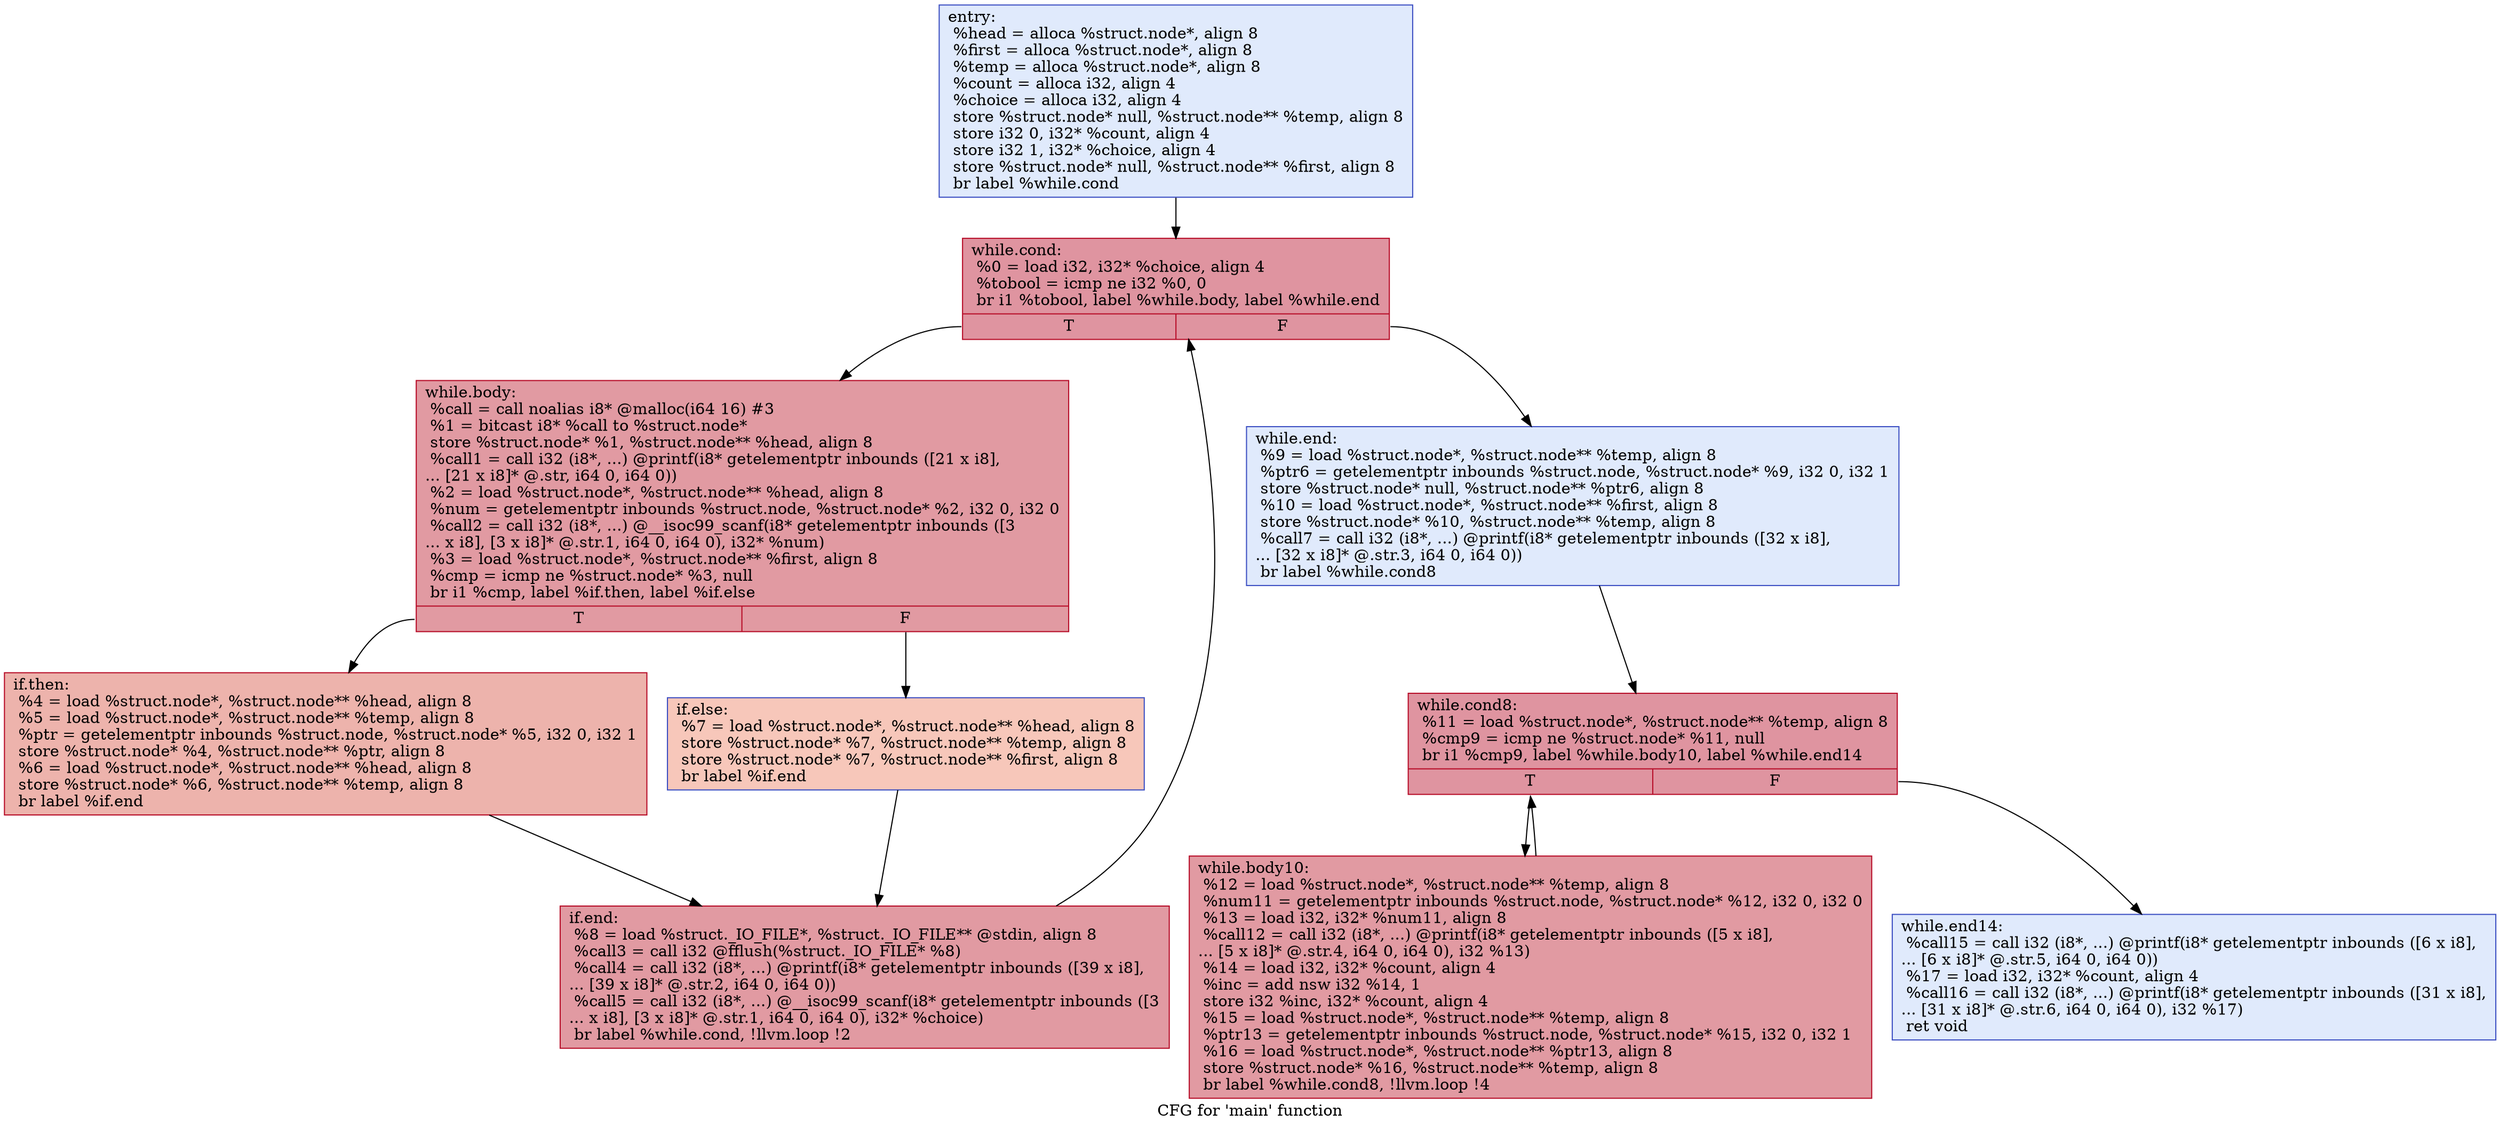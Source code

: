 digraph "CFG for 'main' function" {
	label="CFG for 'main' function";

	Node0x564ba9d05bf0 [shape=record,color="#3d50c3ff", style=filled, fillcolor="#b9d0f970",label="{entry:\l  %head = alloca %struct.node*, align 8\l  %first = alloca %struct.node*, align 8\l  %temp = alloca %struct.node*, align 8\l  %count = alloca i32, align 4\l  %choice = alloca i32, align 4\l  store %struct.node* null, %struct.node** %temp, align 8\l  store i32 0, i32* %count, align 4\l  store i32 1, i32* %choice, align 4\l  store %struct.node* null, %struct.node** %first, align 8\l  br label %while.cond\l}"];
	Node0x564ba9d05bf0 -> Node0x564ba9d06d30;
	Node0x564ba9d06d30 [shape=record,color="#b70d28ff", style=filled, fillcolor="#b70d2870",label="{while.cond:                                       \l  %0 = load i32, i32* %choice, align 4\l  %tobool = icmp ne i32 %0, 0\l  br i1 %tobool, label %while.body, label %while.end\l|{<s0>T|<s1>F}}"];
	Node0x564ba9d06d30:s0 -> Node0x564ba9d06f60;
	Node0x564ba9d06d30:s1 -> Node0x564ba9d06fe0;
	Node0x564ba9d06f60 [shape=record,color="#b70d28ff", style=filled, fillcolor="#bb1b2c70",label="{while.body:                                       \l  %call = call noalias i8* @malloc(i64 16) #3\l  %1 = bitcast i8* %call to %struct.node*\l  store %struct.node* %1, %struct.node** %head, align 8\l  %call1 = call i32 (i8*, ...) @printf(i8* getelementptr inbounds ([21 x i8],\l... [21 x i8]* @.str, i64 0, i64 0))\l  %2 = load %struct.node*, %struct.node** %head, align 8\l  %num = getelementptr inbounds %struct.node, %struct.node* %2, i32 0, i32 0\l  %call2 = call i32 (i8*, ...) @__isoc99_scanf(i8* getelementptr inbounds ([3\l... x i8], [3 x i8]* @.str.1, i64 0, i64 0), i32* %num)\l  %3 = load %struct.node*, %struct.node** %first, align 8\l  %cmp = icmp ne %struct.node* %3, null\l  br i1 %cmp, label %if.then, label %if.else\l|{<s0>T|<s1>F}}"];
	Node0x564ba9d06f60:s0 -> Node0x564ba9d08150;
	Node0x564ba9d06f60:s1 -> Node0x564ba9d08220;
	Node0x564ba9d08150 [shape=record,color="#b70d28ff", style=filled, fillcolor="#d6524470",label="{if.then:                                          \l  %4 = load %struct.node*, %struct.node** %head, align 8\l  %5 = load %struct.node*, %struct.node** %temp, align 8\l  %ptr = getelementptr inbounds %struct.node, %struct.node* %5, i32 0, i32 1\l  store %struct.node* %4, %struct.node** %ptr, align 8\l  %6 = load %struct.node*, %struct.node** %head, align 8\l  store %struct.node* %6, %struct.node** %temp, align 8\l  br label %if.end\l}"];
	Node0x564ba9d08150 -> Node0x564ba9d08740;
	Node0x564ba9d08220 [shape=record,color="#3d50c3ff", style=filled, fillcolor="#ec7f6370",label="{if.else:                                          \l  %7 = load %struct.node*, %struct.node** %head, align 8\l  store %struct.node* %7, %struct.node** %temp, align 8\l  store %struct.node* %7, %struct.node** %first, align 8\l  br label %if.end\l}"];
	Node0x564ba9d08220 -> Node0x564ba9d08740;
	Node0x564ba9d08740 [shape=record,color="#b70d28ff", style=filled, fillcolor="#bb1b2c70",label="{if.end:                                           \l  %8 = load %struct._IO_FILE*, %struct._IO_FILE** @stdin, align 8\l  %call3 = call i32 @fflush(%struct._IO_FILE* %8)\l  %call4 = call i32 (i8*, ...) @printf(i8* getelementptr inbounds ([39 x i8],\l... [39 x i8]* @.str.2, i64 0, i64 0))\l  %call5 = call i32 (i8*, ...) @__isoc99_scanf(i8* getelementptr inbounds ([3\l... x i8], [3 x i8]* @.str.1, i64 0, i64 0), i32* %choice)\l  br label %while.cond, !llvm.loop !2\l}"];
	Node0x564ba9d08740 -> Node0x564ba9d06d30;
	Node0x564ba9d06fe0 [shape=record,color="#3d50c3ff", style=filled, fillcolor="#b9d0f970",label="{while.end:                                        \l  %9 = load %struct.node*, %struct.node** %temp, align 8\l  %ptr6 = getelementptr inbounds %struct.node, %struct.node* %9, i32 0, i32 1\l  store %struct.node* null, %struct.node** %ptr6, align 8\l  %10 = load %struct.node*, %struct.node** %first, align 8\l  store %struct.node* %10, %struct.node** %temp, align 8\l  %call7 = call i32 (i8*, ...) @printf(i8* getelementptr inbounds ([32 x i8],\l... [32 x i8]* @.str.3, i64 0, i64 0))\l  br label %while.cond8\l}"];
	Node0x564ba9d06fe0 -> Node0x564ba9d0a130;
	Node0x564ba9d0a130 [shape=record,color="#b70d28ff", style=filled, fillcolor="#b70d2870",label="{while.cond8:                                      \l  %11 = load %struct.node*, %struct.node** %temp, align 8\l  %cmp9 = icmp ne %struct.node* %11, null\l  br i1 %cmp9, label %while.body10, label %while.end14\l|{<s0>T|<s1>F}}"];
	Node0x564ba9d0a130:s0 -> Node0x564ba9d0a660;
	Node0x564ba9d0a130:s1 -> Node0x564ba9d0a6e0;
	Node0x564ba9d0a660 [shape=record,color="#b70d28ff", style=filled, fillcolor="#bb1b2c70",label="{while.body10:                                     \l  %12 = load %struct.node*, %struct.node** %temp, align 8\l  %num11 = getelementptr inbounds %struct.node, %struct.node* %12, i32 0, i32 0\l  %13 = load i32, i32* %num11, align 8\l  %call12 = call i32 (i8*, ...) @printf(i8* getelementptr inbounds ([5 x i8],\l... [5 x i8]* @.str.4, i64 0, i64 0), i32 %13)\l  %14 = load i32, i32* %count, align 4\l  %inc = add nsw i32 %14, 1\l  store i32 %inc, i32* %count, align 4\l  %15 = load %struct.node*, %struct.node** %temp, align 8\l  %ptr13 = getelementptr inbounds %struct.node, %struct.node* %15, i32 0, i32 1\l  %16 = load %struct.node*, %struct.node** %ptr13, align 8\l  store %struct.node* %16, %struct.node** %temp, align 8\l  br label %while.cond8, !llvm.loop !4\l}"];
	Node0x564ba9d0a660 -> Node0x564ba9d0a130;
	Node0x564ba9d0a6e0 [shape=record,color="#3d50c3ff", style=filled, fillcolor="#b9d0f970",label="{while.end14:                                      \l  %call15 = call i32 (i8*, ...) @printf(i8* getelementptr inbounds ([6 x i8],\l... [6 x i8]* @.str.5, i64 0, i64 0))\l  %17 = load i32, i32* %count, align 4\l  %call16 = call i32 (i8*, ...) @printf(i8* getelementptr inbounds ([31 x i8],\l... [31 x i8]* @.str.6, i64 0, i64 0), i32 %17)\l  ret void\l}"];
}
